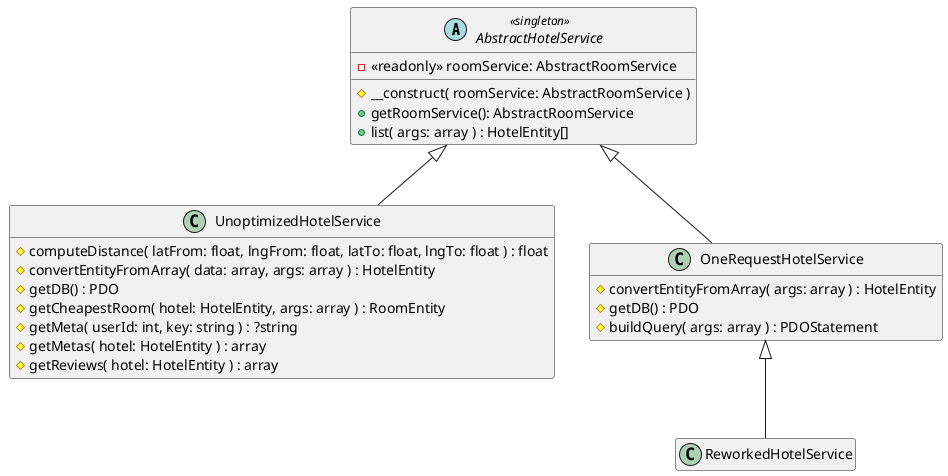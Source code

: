 @startuml reworked-request-service-class

hide empty attributes
hide empty methods

abstract class AbstractHotelService <<singleton>> {
  - <<readonly>> roomService: AbstractRoomService

  # __construct( roomService: AbstractRoomService )
  + getRoomService(): AbstractRoomService
  + list( args: array ) : HotelEntity[]
}

class UnoptimizedHotelService extends AbstractHotelService {
  # computeDistance( latFrom: float, lngFrom: float, latTo: float, lngTo: float ) : float
  # convertEntityFromArray( data: array, args: array ) : HotelEntity
  # getDB() : PDO
  # getCheapestRoom( hotel: HotelEntity, args: array ) : RoomEntity
  # getMeta( userId: int, key: string ) : ?string
  # getMetas( hotel: HotelEntity ) : array
  # getReviews( hotel: HotelEntity ) : array
}

class OneRequestHotelService extends AbstractHotelService {
  # convertEntityFromArray( args: array ) : HotelEntity
  # getDB() : PDO
  # buildQuery( args: array ) : PDOStatement
}

class ReworkedHotelService extends OneRequestHotelService {

}
@enduml